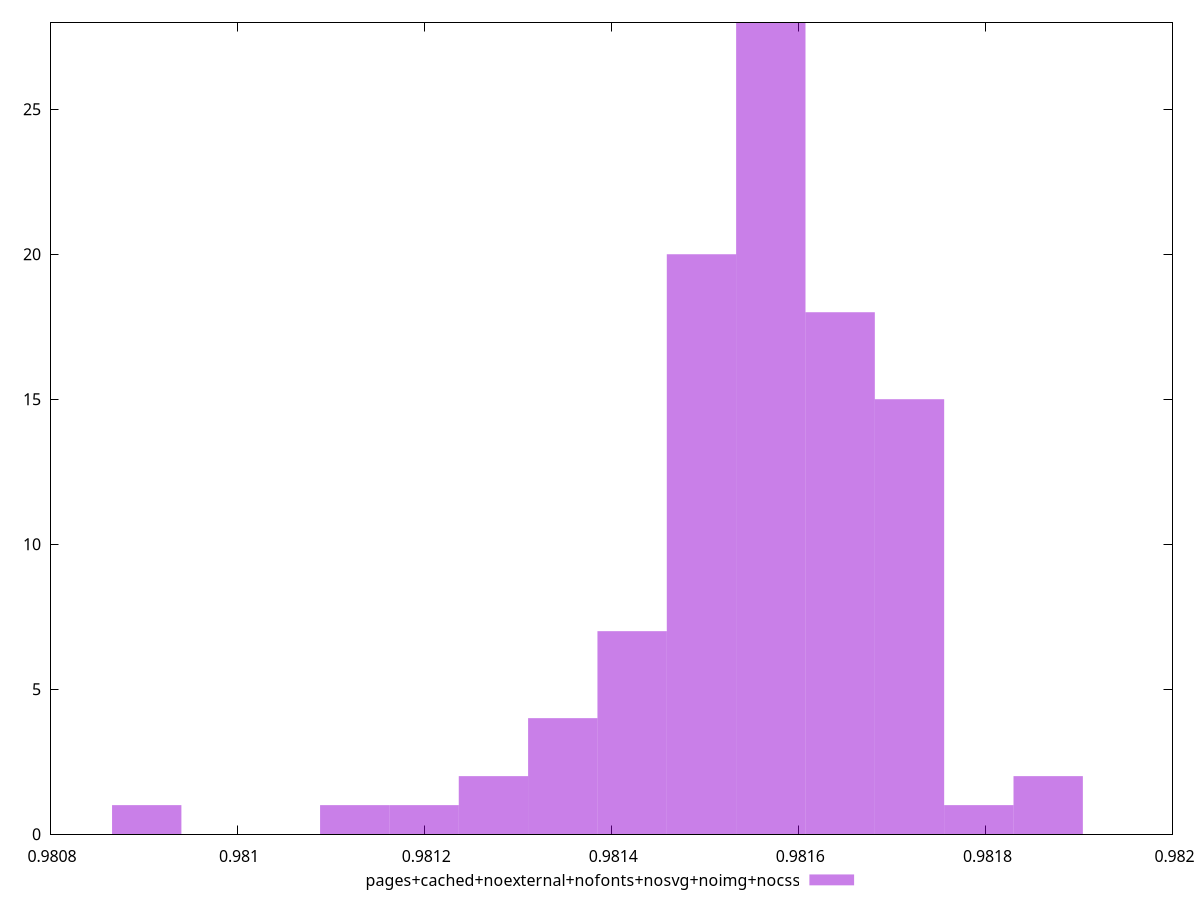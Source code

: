 $_pagesCachedNoexternalNofontsNosvgNoimgNocss <<EOF
0.9815705757869452 28
0.9816447069383527 18
0.9814964446355376 20
0.9809033954242775 1
0.9814223134841301 7
0.9817188380897602 15
0.9818671003925753 2
0.9813481823327226 4
0.9812740511813152 2
0.9811257888785001 1
0.9817929692411678 1
0.9811999200299076 1
EOF
set key outside below
set terminal pngcairo
set output "report_00005_2020-11-02T22-26-11.212Z/first-meaningful-paint/pages+cached+noexternal+nofonts+nosvg+noimg+nocss//hist.png"
set yrange [0:28]
set boxwidth 0.00007413115140751795
set style fill transparent solid 0.5 noborder
plot $_pagesCachedNoexternalNofontsNosvgNoimgNocss title "pages+cached+noexternal+nofonts+nosvg+noimg+nocss" with boxes ,